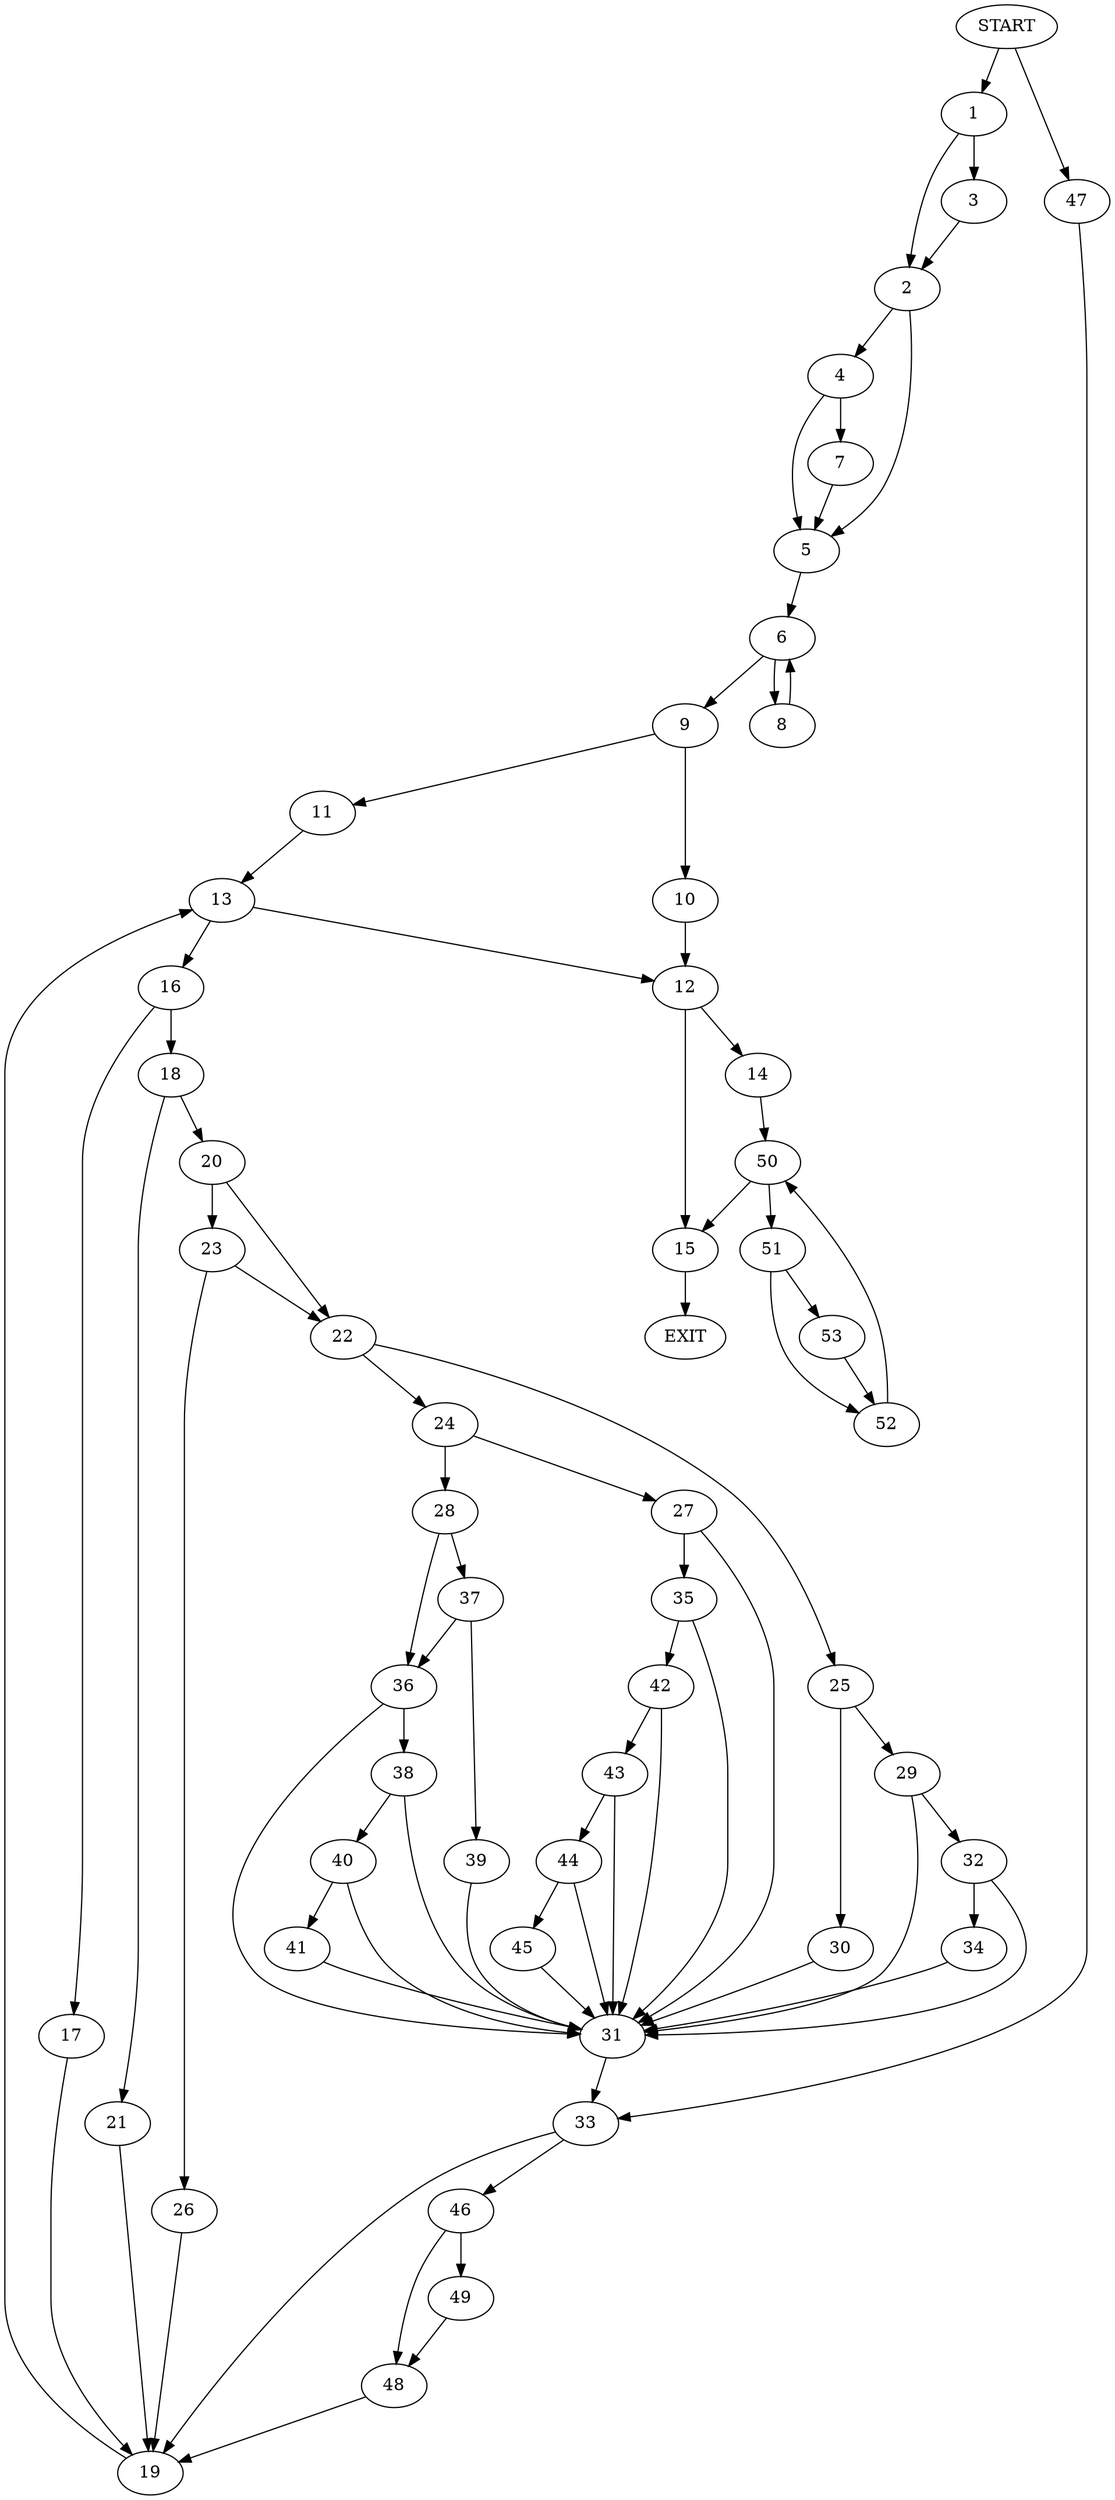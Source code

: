 digraph {
0 [label="START"]
54 [label="EXIT"]
0 -> 1
1 -> 2
1 -> 3
2 -> 4
2 -> 5
3 -> 2
5 -> 6
4 -> 7
4 -> 5
7 -> 5
6 -> 8
6 -> 9
8 -> 6
9 -> 10
9 -> 11
10 -> 12
11 -> 13
12 -> 14
12 -> 15
13 -> 16
13 -> 12
16 -> 17
16 -> 18
17 -> 19
18 -> 20
18 -> 21
19 -> 13
20 -> 22
20 -> 23
21 -> 19
22 -> 24
22 -> 25
23 -> 26
23 -> 22
26 -> 19
24 -> 27
24 -> 28
25 -> 29
25 -> 30
29 -> 31
29 -> 32
30 -> 31
31 -> 33
32 -> 31
32 -> 34
34 -> 31
27 -> 31
27 -> 35
28 -> 36
28 -> 37
36 -> 31
36 -> 38
37 -> 36
37 -> 39
39 -> 31
38 -> 31
38 -> 40
40 -> 41
40 -> 31
41 -> 31
35 -> 31
35 -> 42
42 -> 31
42 -> 43
43 -> 31
43 -> 44
44 -> 31
44 -> 45
45 -> 31
33 -> 46
33 -> 19
0 -> 47
47 -> 33
46 -> 48
46 -> 49
49 -> 48
48 -> 19
15 -> 54
14 -> 50
50 -> 51
50 -> 15
51 -> 52
51 -> 53
53 -> 52
52 -> 50
}

